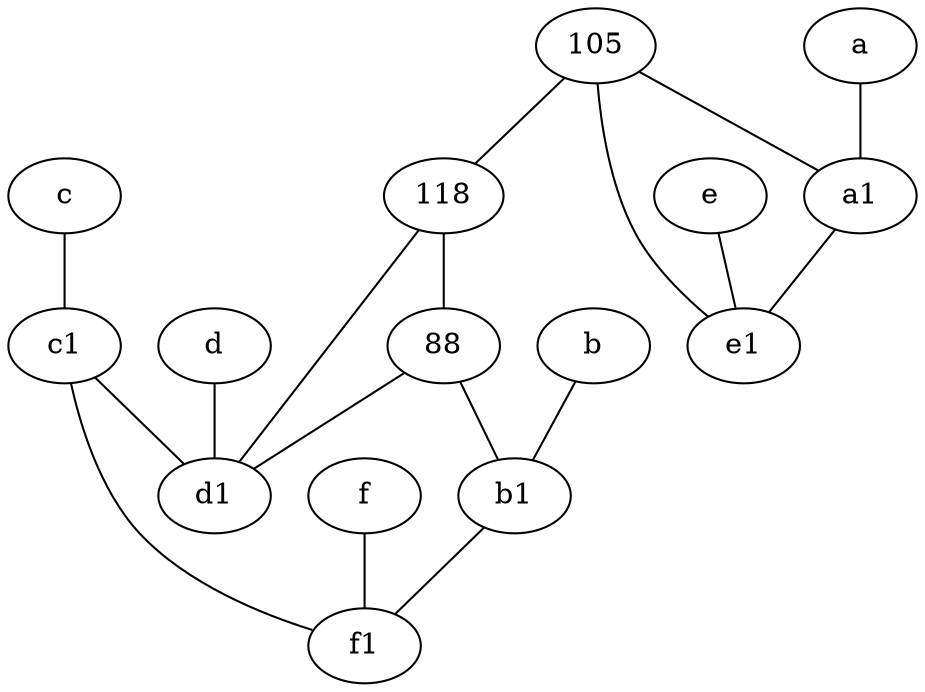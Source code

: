 graph {
	node [labelfontsize=50]
	105 [labelfontsize=50]
	c1 [labelfontsize=50 pos="4.5,3!"]
	f [labelfontsize=50 pos="3,9!"]
	b1 [labelfontsize=50 pos="9,4!"]
	d [labelfontsize=50 pos="2,5!"]
	b [labelfontsize=50 pos="10,4!"]
	d1 [labelfontsize=50 pos="3,5!"]
	118 [labelfontsize=50]
	c [labelfontsize=50 pos="4.5,2!"]
	e1 [labelfontsize=50 pos="7,7!"]
	e [labelfontsize=50 pos="7,9!"]
	a [labelfontsize=50 pos="8,2!"]
	a1 [labelfontsize=50 pos="8,3!"]
	f1 [labelfontsize=50 pos="3,8!"]
	88 [labelfontsize=50]
	b -- b1
	118 -- 88
	118 -- d1
	105 -- a1
	d -- d1
	a -- a1
	e -- e1
	a1 -- e1
	b1 -- f1
	88 -- b1
	f -- f1
	c1 -- d1
	c -- c1
	105 -- e1
	88 -- d1
	105 -- 118
	c1 -- f1
}
